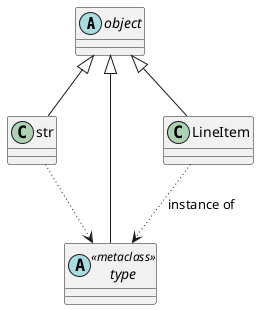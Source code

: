 @startuml
abstract class object
class str extends object
abstract class type <<metaclass>> extends object
class LineItem extends object
str -[dotted]-> type
LineItem -[dotted]-> type: "instance of"
@enduml